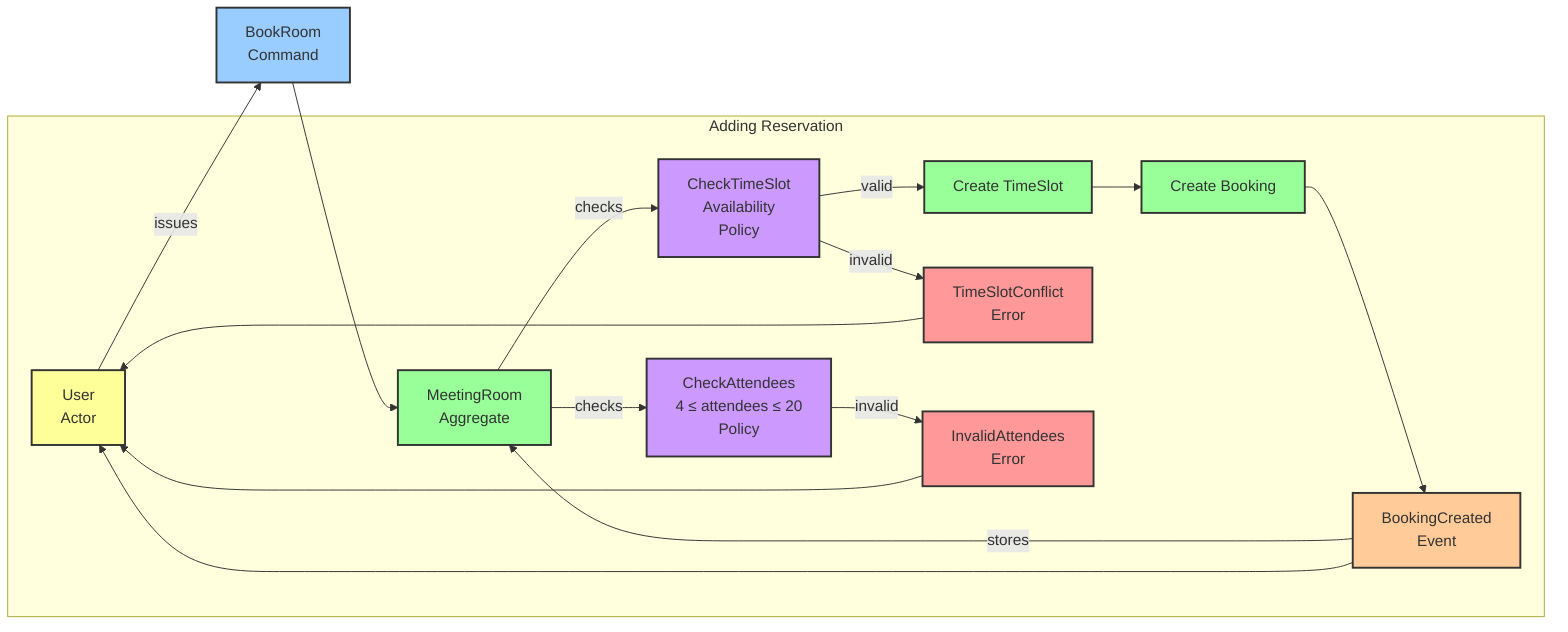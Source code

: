 flowchart LR
    %% Actor
    User[User<br>Actor]

    %% Flow 1: Adding a Reservation
    User -->|issues| BookRoom[BookRoom<br>Command]
    BookRoom --> MeetingRoom[MeetingRoom<br>Aggregate]
    MeetingRoom -->|checks| ValidateTimeSlot[CheckTimeSlot<br>Availability<br>Policy]
    MeetingRoom -->|checks| ValidateAttendees[CheckAttendees<br>4 ≤ attendees ≤ 20<br>Policy]
    subgraph Adding Reservation
        ValidateTimeSlot -->|valid| CreateTimeSlot[Create TimeSlot]
        CreateTimeSlot --> CreateBooking[Create Booking]
        CreateBooking --> BookingCreated[BookingCreated<br>Event]
        BookingCreated -->|stores| MeetingRoom
        ValidateTimeSlot -->|invalid| TimeSlotError[TimeSlotConflict<br>Error]
        ValidateAttendees -->|invalid| AttendeesError[InvalidAttendees<br>Error]
        BookingCreated --> User
        TimeSlotError --> User
        AttendeesError --> User
    end

    %% Styling to mimic Event Storming colors
    classDef yellow fill:#FFFF99,stroke:#333,stroke-width:2px
    classDef blue fill:#99CCFF,stroke:#333,stroke-width:2px
    classDef green fill:#99FF99,stroke:#333,stroke-width:2px
    classDef purple fill:#CC99FF,stroke:#333,stroke-width:2px
    classDef orange fill:#FFCC99,stroke:#333,stroke-width:2px
    classDef red fill:#FF9999,stroke:#333,stroke-width:2px
    classDef gray fill:#CCCCCC,stroke:#333,stroke-width:2px

    class User yellow
    class BookRoom blue
    class MeetingRoom,CreateTimeSlot,CreateBooking green
    class ValidateTimeSlot,ValidateAttendees purple
    class BookingCreated orange
    class TimeSlotError,AttendeesError red
    class BookingList gray